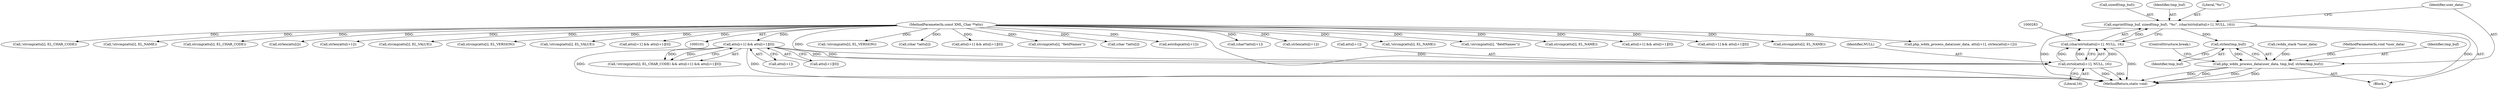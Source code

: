 digraph "0_php-src_66fd44209d5ffcb9b3d1bc1b9fd8e35b485040c0@API" {
"1000295" [label="(Call,strlen(tmp_buf))"];
"1000277" [label="(Call,snprintf(tmp_buf, sizeof(tmp_buf), \"%c\", (char)strtol(atts[i+1], NULL, 16)))"];
"1000282" [label="(Call,(char)strtol(atts[i+1], NULL, 16))"];
"1000284" [label="(Call,strtol(atts[i+1], NULL, 16))"];
"1000262" [label="(Call,atts[i+1] && atts[i+1][0])"];
"1000104" [label="(MethodParameterIn,const XML_Char **atts)"];
"1000292" [label="(Call,php_wddx_process_data(user_data, tmp_buf, strlen(tmp_buf)))"];
"1000104" [label="(MethodParameterIn,const XML_Char **atts)"];
"1000282" [label="(Call,(char)strtol(atts[i+1], NULL, 16))"];
"1000262" [label="(Call,atts[i+1] && atts[i+1][0])"];
"1000914" [label="(MethodReturn,static void)"];
"1000133" [label="(Call,!strcmp(atts[i], EL_VERSION))"];
"1000670" [label="(Call,(char *)atts[i])"];
"1000110" [label="(Call,(wddx_stack *)user_data)"];
"1000367" [label="(Call,atts[i+1] && atts[i+1][0])"];
"1000291" [label="(Literal,16)"];
"1000285" [label="(Call,atts[i+1])"];
"1000102" [label="(MethodParameterIn,void *user_data)"];
"1000641" [label="(Call,strcmp(atts[i], \"fieldNames\"))"];
"1000255" [label="(Call,!strcmp(atts[i], EL_CHAR_CODE) && atts[i+1] && atts[i+1][0])"];
"1000681" [label="(Call,(char *)atts[i])"];
"1000597" [label="(Call,estrdup(atts[i+1]))"];
"1000843" [label="(Call,(char*)atts[i+1])"];
"1000851" [label="(Call,strlen(atts[i+1]))"];
"1000565" [label="(Call,!strcmp(atts[i], EL_NAME))"];
"1000640" [label="(Call,!strcmp(atts[i], \"fieldNames\"))"];
"1000278" [label="(Identifier,tmp_buf)"];
"1000279" [label="(Call,sizeof(tmp_buf))"];
"1000566" [label="(Call,strcmp(atts[i], EL_NAME))"];
"1000290" [label="(Identifier,NULL)"];
"1000805" [label="(Call,atts[i+1] && atts[i+1][0])"];
"1000571" [label="(Call,atts[i+1] && atts[i+1][0])"];
"1000800" [label="(Call,strcmp(atts[i], EL_NAME))"];
"1000296" [label="(Identifier,tmp_buf)"];
"1000409" [label="(Call,php_wddx_process_data(user_data, atts[i+1], strlen(atts[i+1])))"];
"1000268" [label="(Call,atts[i+1][0])"];
"1000275" [label="(Block,)"];
"1000256" [label="(Call,!strcmp(atts[i], EL_CHAR_CODE))"];
"1000263" [label="(Call,atts[i+1])"];
"1000799" [label="(Call,!strcmp(atts[i], EL_NAME))"];
"1000257" [label="(Call,strcmp(atts[i], EL_CHAR_CODE))"];
"1000294" [label="(Identifier,tmp_buf)"];
"1000297" [label="(ControlStructure,break;)"];
"1000293" [label="(Identifier,user_data)"];
"1000277" [label="(Call,snprintf(tmp_buf, sizeof(tmp_buf), \"%c\", (char)strtol(atts[i+1], NULL, 16)))"];
"1000281" [label="(Literal,\"%c\")"];
"1000675" [label="(Call,strlen(atts[i]))"];
"1000292" [label="(Call,php_wddx_process_data(user_data, tmp_buf, strlen(tmp_buf)))"];
"1000416" [label="(Call,strlen(atts[i+1]))"];
"1000295" [label="(Call,strlen(tmp_buf))"];
"1000362" [label="(Call,strcmp(atts[i], EL_VALUE))"];
"1000134" [label="(Call,strcmp(atts[i], EL_VERSION))"];
"1000361" [label="(Call,!strcmp(atts[i], EL_VALUE))"];
"1000646" [label="(Call,atts[i+1] && atts[i+1][0])"];
"1000284" [label="(Call,strtol(atts[i+1], NULL, 16))"];
"1000295" -> "1000292"  [label="AST: "];
"1000295" -> "1000296"  [label="CFG: "];
"1000296" -> "1000295"  [label="AST: "];
"1000292" -> "1000295"  [label="CFG: "];
"1000295" -> "1000292"  [label="DDG: "];
"1000277" -> "1000295"  [label="DDG: "];
"1000277" -> "1000275"  [label="AST: "];
"1000277" -> "1000282"  [label="CFG: "];
"1000278" -> "1000277"  [label="AST: "];
"1000279" -> "1000277"  [label="AST: "];
"1000281" -> "1000277"  [label="AST: "];
"1000282" -> "1000277"  [label="AST: "];
"1000293" -> "1000277"  [label="CFG: "];
"1000277" -> "1000914"  [label="DDG: "];
"1000277" -> "1000914"  [label="DDG: "];
"1000282" -> "1000277"  [label="DDG: "];
"1000282" -> "1000284"  [label="CFG: "];
"1000283" -> "1000282"  [label="AST: "];
"1000284" -> "1000282"  [label="AST: "];
"1000282" -> "1000914"  [label="DDG: "];
"1000284" -> "1000282"  [label="DDG: "];
"1000284" -> "1000282"  [label="DDG: "];
"1000284" -> "1000282"  [label="DDG: "];
"1000284" -> "1000291"  [label="CFG: "];
"1000285" -> "1000284"  [label="AST: "];
"1000290" -> "1000284"  [label="AST: "];
"1000291" -> "1000284"  [label="AST: "];
"1000284" -> "1000914"  [label="DDG: "];
"1000284" -> "1000914"  [label="DDG: "];
"1000262" -> "1000284"  [label="DDG: "];
"1000262" -> "1000284"  [label="DDG: "];
"1000104" -> "1000284"  [label="DDG: "];
"1000262" -> "1000255"  [label="AST: "];
"1000262" -> "1000263"  [label="CFG: "];
"1000262" -> "1000268"  [label="CFG: "];
"1000263" -> "1000262"  [label="AST: "];
"1000268" -> "1000262"  [label="AST: "];
"1000255" -> "1000262"  [label="CFG: "];
"1000262" -> "1000914"  [label="DDG: "];
"1000262" -> "1000914"  [label="DDG: "];
"1000262" -> "1000255"  [label="DDG: "];
"1000262" -> "1000255"  [label="DDG: "];
"1000104" -> "1000262"  [label="DDG: "];
"1000104" -> "1000101"  [label="AST: "];
"1000104" -> "1000914"  [label="DDG: "];
"1000104" -> "1000133"  [label="DDG: "];
"1000104" -> "1000134"  [label="DDG: "];
"1000104" -> "1000256"  [label="DDG: "];
"1000104" -> "1000257"  [label="DDG: "];
"1000104" -> "1000361"  [label="DDG: "];
"1000104" -> "1000362"  [label="DDG: "];
"1000104" -> "1000367"  [label="DDG: "];
"1000104" -> "1000409"  [label="DDG: "];
"1000104" -> "1000416"  [label="DDG: "];
"1000104" -> "1000565"  [label="DDG: "];
"1000104" -> "1000566"  [label="DDG: "];
"1000104" -> "1000571"  [label="DDG: "];
"1000104" -> "1000597"  [label="DDG: "];
"1000104" -> "1000640"  [label="DDG: "];
"1000104" -> "1000641"  [label="DDG: "];
"1000104" -> "1000646"  [label="DDG: "];
"1000104" -> "1000670"  [label="DDG: "];
"1000104" -> "1000675"  [label="DDG: "];
"1000104" -> "1000681"  [label="DDG: "];
"1000104" -> "1000799"  [label="DDG: "];
"1000104" -> "1000800"  [label="DDG: "];
"1000104" -> "1000805"  [label="DDG: "];
"1000104" -> "1000843"  [label="DDG: "];
"1000104" -> "1000851"  [label="DDG: "];
"1000292" -> "1000275"  [label="AST: "];
"1000293" -> "1000292"  [label="AST: "];
"1000294" -> "1000292"  [label="AST: "];
"1000297" -> "1000292"  [label="CFG: "];
"1000292" -> "1000914"  [label="DDG: "];
"1000292" -> "1000914"  [label="DDG: "];
"1000292" -> "1000914"  [label="DDG: "];
"1000292" -> "1000914"  [label="DDG: "];
"1000110" -> "1000292"  [label="DDG: "];
"1000102" -> "1000292"  [label="DDG: "];
}
